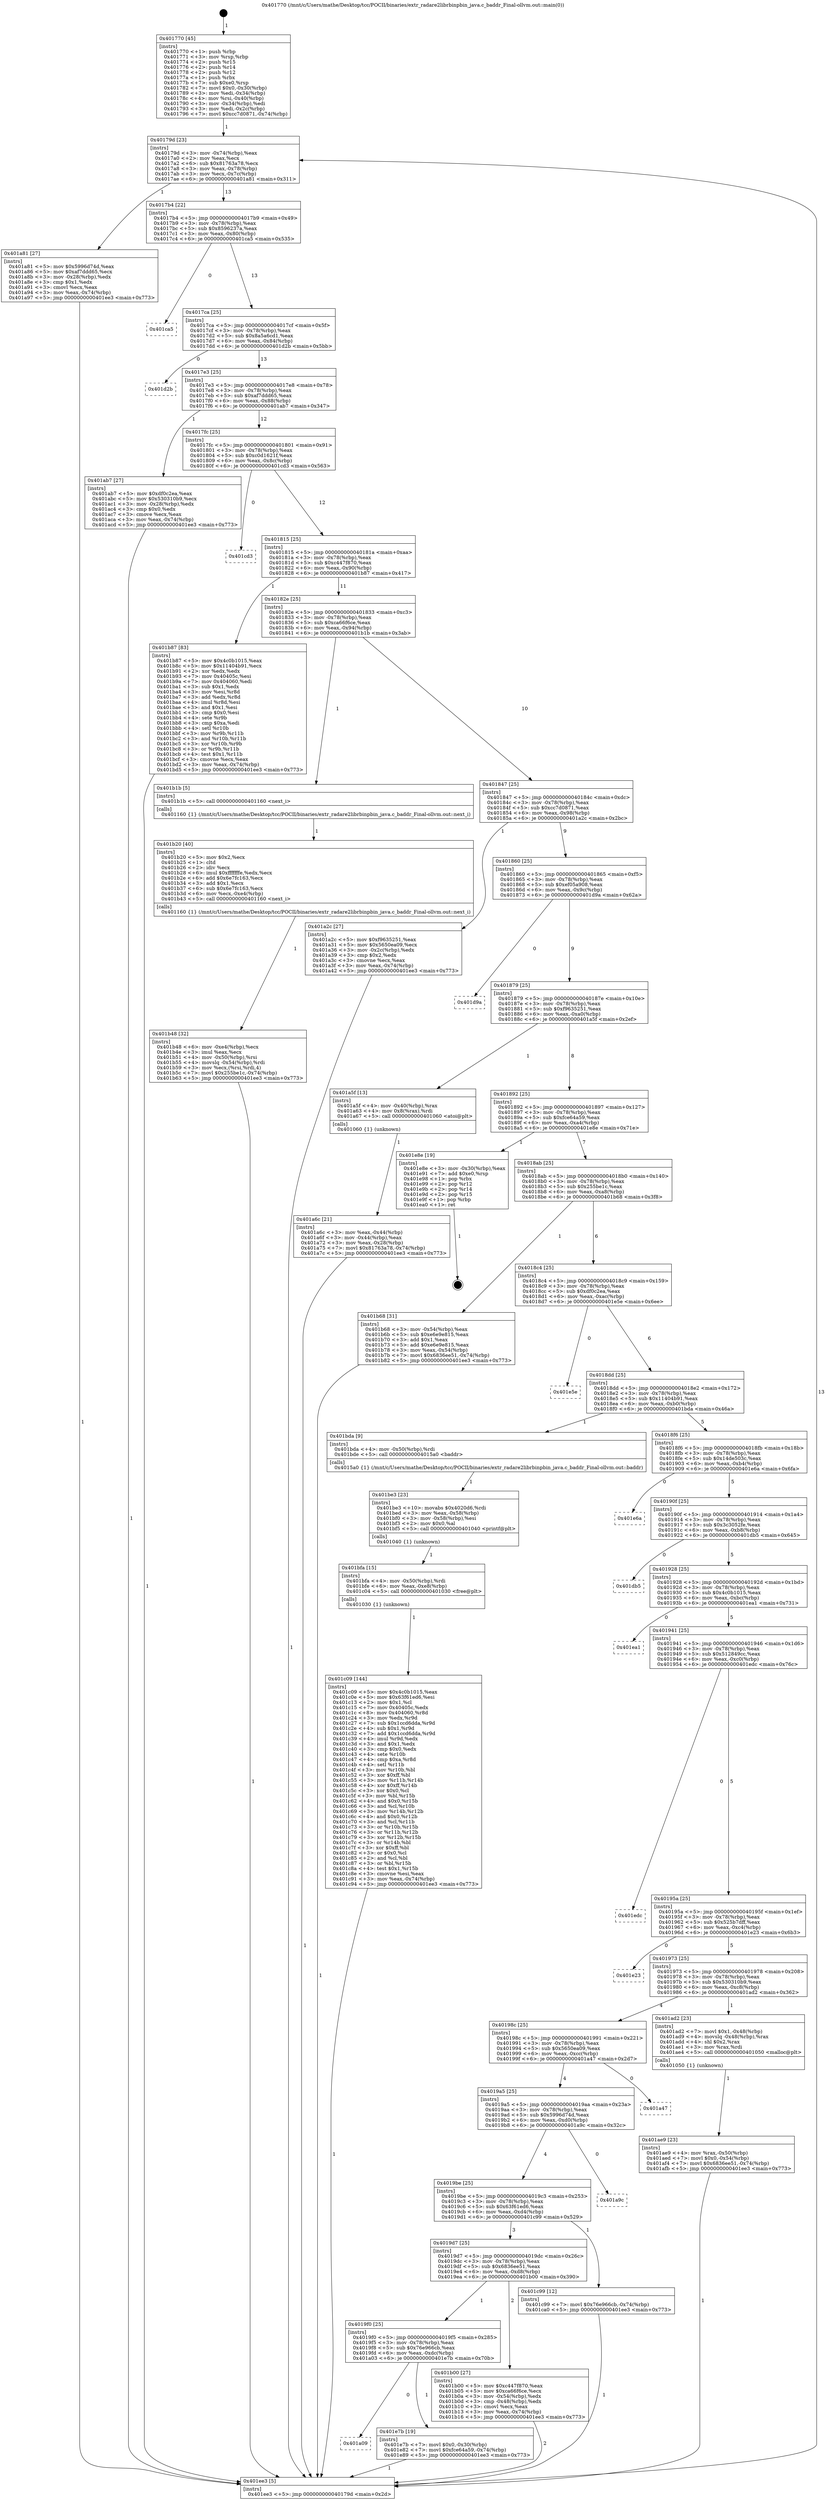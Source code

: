 digraph "0x401770" {
  label = "0x401770 (/mnt/c/Users/mathe/Desktop/tcc/POCII/binaries/extr_radare2librbinpbin_java.c_baddr_Final-ollvm.out::main(0))"
  labelloc = "t"
  node[shape=record]

  Entry [label="",width=0.3,height=0.3,shape=circle,fillcolor=black,style=filled]
  "0x40179d" [label="{
     0x40179d [23]\l
     | [instrs]\l
     &nbsp;&nbsp;0x40179d \<+3\>: mov -0x74(%rbp),%eax\l
     &nbsp;&nbsp;0x4017a0 \<+2\>: mov %eax,%ecx\l
     &nbsp;&nbsp;0x4017a2 \<+6\>: sub $0x81763a78,%ecx\l
     &nbsp;&nbsp;0x4017a8 \<+3\>: mov %eax,-0x78(%rbp)\l
     &nbsp;&nbsp;0x4017ab \<+3\>: mov %ecx,-0x7c(%rbp)\l
     &nbsp;&nbsp;0x4017ae \<+6\>: je 0000000000401a81 \<main+0x311\>\l
  }"]
  "0x401a81" [label="{
     0x401a81 [27]\l
     | [instrs]\l
     &nbsp;&nbsp;0x401a81 \<+5\>: mov $0x5996d74d,%eax\l
     &nbsp;&nbsp;0x401a86 \<+5\>: mov $0xaf7ddd65,%ecx\l
     &nbsp;&nbsp;0x401a8b \<+3\>: mov -0x28(%rbp),%edx\l
     &nbsp;&nbsp;0x401a8e \<+3\>: cmp $0x1,%edx\l
     &nbsp;&nbsp;0x401a91 \<+3\>: cmovl %ecx,%eax\l
     &nbsp;&nbsp;0x401a94 \<+3\>: mov %eax,-0x74(%rbp)\l
     &nbsp;&nbsp;0x401a97 \<+5\>: jmp 0000000000401ee3 \<main+0x773\>\l
  }"]
  "0x4017b4" [label="{
     0x4017b4 [22]\l
     | [instrs]\l
     &nbsp;&nbsp;0x4017b4 \<+5\>: jmp 00000000004017b9 \<main+0x49\>\l
     &nbsp;&nbsp;0x4017b9 \<+3\>: mov -0x78(%rbp),%eax\l
     &nbsp;&nbsp;0x4017bc \<+5\>: sub $0x8596237a,%eax\l
     &nbsp;&nbsp;0x4017c1 \<+3\>: mov %eax,-0x80(%rbp)\l
     &nbsp;&nbsp;0x4017c4 \<+6\>: je 0000000000401ca5 \<main+0x535\>\l
  }"]
  Exit [label="",width=0.3,height=0.3,shape=circle,fillcolor=black,style=filled,peripheries=2]
  "0x401ca5" [label="{
     0x401ca5\l
  }", style=dashed]
  "0x4017ca" [label="{
     0x4017ca [25]\l
     | [instrs]\l
     &nbsp;&nbsp;0x4017ca \<+5\>: jmp 00000000004017cf \<main+0x5f\>\l
     &nbsp;&nbsp;0x4017cf \<+3\>: mov -0x78(%rbp),%eax\l
     &nbsp;&nbsp;0x4017d2 \<+5\>: sub $0x8a5a6cd1,%eax\l
     &nbsp;&nbsp;0x4017d7 \<+6\>: mov %eax,-0x84(%rbp)\l
     &nbsp;&nbsp;0x4017dd \<+6\>: je 0000000000401d2b \<main+0x5bb\>\l
  }"]
  "0x401a09" [label="{
     0x401a09\l
  }", style=dashed]
  "0x401d2b" [label="{
     0x401d2b\l
  }", style=dashed]
  "0x4017e3" [label="{
     0x4017e3 [25]\l
     | [instrs]\l
     &nbsp;&nbsp;0x4017e3 \<+5\>: jmp 00000000004017e8 \<main+0x78\>\l
     &nbsp;&nbsp;0x4017e8 \<+3\>: mov -0x78(%rbp),%eax\l
     &nbsp;&nbsp;0x4017eb \<+5\>: sub $0xaf7ddd65,%eax\l
     &nbsp;&nbsp;0x4017f0 \<+6\>: mov %eax,-0x88(%rbp)\l
     &nbsp;&nbsp;0x4017f6 \<+6\>: je 0000000000401ab7 \<main+0x347\>\l
  }"]
  "0x401e7b" [label="{
     0x401e7b [19]\l
     | [instrs]\l
     &nbsp;&nbsp;0x401e7b \<+7\>: movl $0x0,-0x30(%rbp)\l
     &nbsp;&nbsp;0x401e82 \<+7\>: movl $0xfce64a59,-0x74(%rbp)\l
     &nbsp;&nbsp;0x401e89 \<+5\>: jmp 0000000000401ee3 \<main+0x773\>\l
  }"]
  "0x401ab7" [label="{
     0x401ab7 [27]\l
     | [instrs]\l
     &nbsp;&nbsp;0x401ab7 \<+5\>: mov $0xdf0c2ea,%eax\l
     &nbsp;&nbsp;0x401abc \<+5\>: mov $0x530310b9,%ecx\l
     &nbsp;&nbsp;0x401ac1 \<+3\>: mov -0x28(%rbp),%edx\l
     &nbsp;&nbsp;0x401ac4 \<+3\>: cmp $0x0,%edx\l
     &nbsp;&nbsp;0x401ac7 \<+3\>: cmove %ecx,%eax\l
     &nbsp;&nbsp;0x401aca \<+3\>: mov %eax,-0x74(%rbp)\l
     &nbsp;&nbsp;0x401acd \<+5\>: jmp 0000000000401ee3 \<main+0x773\>\l
  }"]
  "0x4017fc" [label="{
     0x4017fc [25]\l
     | [instrs]\l
     &nbsp;&nbsp;0x4017fc \<+5\>: jmp 0000000000401801 \<main+0x91\>\l
     &nbsp;&nbsp;0x401801 \<+3\>: mov -0x78(%rbp),%eax\l
     &nbsp;&nbsp;0x401804 \<+5\>: sub $0xc0d1621f,%eax\l
     &nbsp;&nbsp;0x401809 \<+6\>: mov %eax,-0x8c(%rbp)\l
     &nbsp;&nbsp;0x40180f \<+6\>: je 0000000000401cd3 \<main+0x563\>\l
  }"]
  "0x401c09" [label="{
     0x401c09 [144]\l
     | [instrs]\l
     &nbsp;&nbsp;0x401c09 \<+5\>: mov $0x4c0b1015,%eax\l
     &nbsp;&nbsp;0x401c0e \<+5\>: mov $0x63f61ed6,%esi\l
     &nbsp;&nbsp;0x401c13 \<+2\>: mov $0x1,%cl\l
     &nbsp;&nbsp;0x401c15 \<+7\>: mov 0x40405c,%edx\l
     &nbsp;&nbsp;0x401c1c \<+8\>: mov 0x404060,%r8d\l
     &nbsp;&nbsp;0x401c24 \<+3\>: mov %edx,%r9d\l
     &nbsp;&nbsp;0x401c27 \<+7\>: sub $0x1ccd6dda,%r9d\l
     &nbsp;&nbsp;0x401c2e \<+4\>: sub $0x1,%r9d\l
     &nbsp;&nbsp;0x401c32 \<+7\>: add $0x1ccd6dda,%r9d\l
     &nbsp;&nbsp;0x401c39 \<+4\>: imul %r9d,%edx\l
     &nbsp;&nbsp;0x401c3d \<+3\>: and $0x1,%edx\l
     &nbsp;&nbsp;0x401c40 \<+3\>: cmp $0x0,%edx\l
     &nbsp;&nbsp;0x401c43 \<+4\>: sete %r10b\l
     &nbsp;&nbsp;0x401c47 \<+4\>: cmp $0xa,%r8d\l
     &nbsp;&nbsp;0x401c4b \<+4\>: setl %r11b\l
     &nbsp;&nbsp;0x401c4f \<+3\>: mov %r10b,%bl\l
     &nbsp;&nbsp;0x401c52 \<+3\>: xor $0xff,%bl\l
     &nbsp;&nbsp;0x401c55 \<+3\>: mov %r11b,%r14b\l
     &nbsp;&nbsp;0x401c58 \<+4\>: xor $0xff,%r14b\l
     &nbsp;&nbsp;0x401c5c \<+3\>: xor $0x0,%cl\l
     &nbsp;&nbsp;0x401c5f \<+3\>: mov %bl,%r15b\l
     &nbsp;&nbsp;0x401c62 \<+4\>: and $0x0,%r15b\l
     &nbsp;&nbsp;0x401c66 \<+3\>: and %cl,%r10b\l
     &nbsp;&nbsp;0x401c69 \<+3\>: mov %r14b,%r12b\l
     &nbsp;&nbsp;0x401c6c \<+4\>: and $0x0,%r12b\l
     &nbsp;&nbsp;0x401c70 \<+3\>: and %cl,%r11b\l
     &nbsp;&nbsp;0x401c73 \<+3\>: or %r10b,%r15b\l
     &nbsp;&nbsp;0x401c76 \<+3\>: or %r11b,%r12b\l
     &nbsp;&nbsp;0x401c79 \<+3\>: xor %r12b,%r15b\l
     &nbsp;&nbsp;0x401c7c \<+3\>: or %r14b,%bl\l
     &nbsp;&nbsp;0x401c7f \<+3\>: xor $0xff,%bl\l
     &nbsp;&nbsp;0x401c82 \<+3\>: or $0x0,%cl\l
     &nbsp;&nbsp;0x401c85 \<+2\>: and %cl,%bl\l
     &nbsp;&nbsp;0x401c87 \<+3\>: or %bl,%r15b\l
     &nbsp;&nbsp;0x401c8a \<+4\>: test $0x1,%r15b\l
     &nbsp;&nbsp;0x401c8e \<+3\>: cmovne %esi,%eax\l
     &nbsp;&nbsp;0x401c91 \<+3\>: mov %eax,-0x74(%rbp)\l
     &nbsp;&nbsp;0x401c94 \<+5\>: jmp 0000000000401ee3 \<main+0x773\>\l
  }"]
  "0x401cd3" [label="{
     0x401cd3\l
  }", style=dashed]
  "0x401815" [label="{
     0x401815 [25]\l
     | [instrs]\l
     &nbsp;&nbsp;0x401815 \<+5\>: jmp 000000000040181a \<main+0xaa\>\l
     &nbsp;&nbsp;0x40181a \<+3\>: mov -0x78(%rbp),%eax\l
     &nbsp;&nbsp;0x40181d \<+5\>: sub $0xc447f870,%eax\l
     &nbsp;&nbsp;0x401822 \<+6\>: mov %eax,-0x90(%rbp)\l
     &nbsp;&nbsp;0x401828 \<+6\>: je 0000000000401b87 \<main+0x417\>\l
  }"]
  "0x401bfa" [label="{
     0x401bfa [15]\l
     | [instrs]\l
     &nbsp;&nbsp;0x401bfa \<+4\>: mov -0x50(%rbp),%rdi\l
     &nbsp;&nbsp;0x401bfe \<+6\>: mov %eax,-0xe8(%rbp)\l
     &nbsp;&nbsp;0x401c04 \<+5\>: call 0000000000401030 \<free@plt\>\l
     | [calls]\l
     &nbsp;&nbsp;0x401030 \{1\} (unknown)\l
  }"]
  "0x401b87" [label="{
     0x401b87 [83]\l
     | [instrs]\l
     &nbsp;&nbsp;0x401b87 \<+5\>: mov $0x4c0b1015,%eax\l
     &nbsp;&nbsp;0x401b8c \<+5\>: mov $0x11404b91,%ecx\l
     &nbsp;&nbsp;0x401b91 \<+2\>: xor %edx,%edx\l
     &nbsp;&nbsp;0x401b93 \<+7\>: mov 0x40405c,%esi\l
     &nbsp;&nbsp;0x401b9a \<+7\>: mov 0x404060,%edi\l
     &nbsp;&nbsp;0x401ba1 \<+3\>: sub $0x1,%edx\l
     &nbsp;&nbsp;0x401ba4 \<+3\>: mov %esi,%r8d\l
     &nbsp;&nbsp;0x401ba7 \<+3\>: add %edx,%r8d\l
     &nbsp;&nbsp;0x401baa \<+4\>: imul %r8d,%esi\l
     &nbsp;&nbsp;0x401bae \<+3\>: and $0x1,%esi\l
     &nbsp;&nbsp;0x401bb1 \<+3\>: cmp $0x0,%esi\l
     &nbsp;&nbsp;0x401bb4 \<+4\>: sete %r9b\l
     &nbsp;&nbsp;0x401bb8 \<+3\>: cmp $0xa,%edi\l
     &nbsp;&nbsp;0x401bbb \<+4\>: setl %r10b\l
     &nbsp;&nbsp;0x401bbf \<+3\>: mov %r9b,%r11b\l
     &nbsp;&nbsp;0x401bc2 \<+3\>: and %r10b,%r11b\l
     &nbsp;&nbsp;0x401bc5 \<+3\>: xor %r10b,%r9b\l
     &nbsp;&nbsp;0x401bc8 \<+3\>: or %r9b,%r11b\l
     &nbsp;&nbsp;0x401bcb \<+4\>: test $0x1,%r11b\l
     &nbsp;&nbsp;0x401bcf \<+3\>: cmovne %ecx,%eax\l
     &nbsp;&nbsp;0x401bd2 \<+3\>: mov %eax,-0x74(%rbp)\l
     &nbsp;&nbsp;0x401bd5 \<+5\>: jmp 0000000000401ee3 \<main+0x773\>\l
  }"]
  "0x40182e" [label="{
     0x40182e [25]\l
     | [instrs]\l
     &nbsp;&nbsp;0x40182e \<+5\>: jmp 0000000000401833 \<main+0xc3\>\l
     &nbsp;&nbsp;0x401833 \<+3\>: mov -0x78(%rbp),%eax\l
     &nbsp;&nbsp;0x401836 \<+5\>: sub $0xca66f6ce,%eax\l
     &nbsp;&nbsp;0x40183b \<+6\>: mov %eax,-0x94(%rbp)\l
     &nbsp;&nbsp;0x401841 \<+6\>: je 0000000000401b1b \<main+0x3ab\>\l
  }"]
  "0x401be3" [label="{
     0x401be3 [23]\l
     | [instrs]\l
     &nbsp;&nbsp;0x401be3 \<+10\>: movabs $0x4020d6,%rdi\l
     &nbsp;&nbsp;0x401bed \<+3\>: mov %eax,-0x58(%rbp)\l
     &nbsp;&nbsp;0x401bf0 \<+3\>: mov -0x58(%rbp),%esi\l
     &nbsp;&nbsp;0x401bf3 \<+2\>: mov $0x0,%al\l
     &nbsp;&nbsp;0x401bf5 \<+5\>: call 0000000000401040 \<printf@plt\>\l
     | [calls]\l
     &nbsp;&nbsp;0x401040 \{1\} (unknown)\l
  }"]
  "0x401b1b" [label="{
     0x401b1b [5]\l
     | [instrs]\l
     &nbsp;&nbsp;0x401b1b \<+5\>: call 0000000000401160 \<next_i\>\l
     | [calls]\l
     &nbsp;&nbsp;0x401160 \{1\} (/mnt/c/Users/mathe/Desktop/tcc/POCII/binaries/extr_radare2librbinpbin_java.c_baddr_Final-ollvm.out::next_i)\l
  }"]
  "0x401847" [label="{
     0x401847 [25]\l
     | [instrs]\l
     &nbsp;&nbsp;0x401847 \<+5\>: jmp 000000000040184c \<main+0xdc\>\l
     &nbsp;&nbsp;0x40184c \<+3\>: mov -0x78(%rbp),%eax\l
     &nbsp;&nbsp;0x40184f \<+5\>: sub $0xcc7d0871,%eax\l
     &nbsp;&nbsp;0x401854 \<+6\>: mov %eax,-0x98(%rbp)\l
     &nbsp;&nbsp;0x40185a \<+6\>: je 0000000000401a2c \<main+0x2bc\>\l
  }"]
  "0x401b48" [label="{
     0x401b48 [32]\l
     | [instrs]\l
     &nbsp;&nbsp;0x401b48 \<+6\>: mov -0xe4(%rbp),%ecx\l
     &nbsp;&nbsp;0x401b4e \<+3\>: imul %eax,%ecx\l
     &nbsp;&nbsp;0x401b51 \<+4\>: mov -0x50(%rbp),%rsi\l
     &nbsp;&nbsp;0x401b55 \<+4\>: movslq -0x54(%rbp),%rdi\l
     &nbsp;&nbsp;0x401b59 \<+3\>: mov %ecx,(%rsi,%rdi,4)\l
     &nbsp;&nbsp;0x401b5c \<+7\>: movl $0x255be1c,-0x74(%rbp)\l
     &nbsp;&nbsp;0x401b63 \<+5\>: jmp 0000000000401ee3 \<main+0x773\>\l
  }"]
  "0x401a2c" [label="{
     0x401a2c [27]\l
     | [instrs]\l
     &nbsp;&nbsp;0x401a2c \<+5\>: mov $0xf9635251,%eax\l
     &nbsp;&nbsp;0x401a31 \<+5\>: mov $0x5650ea09,%ecx\l
     &nbsp;&nbsp;0x401a36 \<+3\>: mov -0x2c(%rbp),%edx\l
     &nbsp;&nbsp;0x401a39 \<+3\>: cmp $0x2,%edx\l
     &nbsp;&nbsp;0x401a3c \<+3\>: cmovne %ecx,%eax\l
     &nbsp;&nbsp;0x401a3f \<+3\>: mov %eax,-0x74(%rbp)\l
     &nbsp;&nbsp;0x401a42 \<+5\>: jmp 0000000000401ee3 \<main+0x773\>\l
  }"]
  "0x401860" [label="{
     0x401860 [25]\l
     | [instrs]\l
     &nbsp;&nbsp;0x401860 \<+5\>: jmp 0000000000401865 \<main+0xf5\>\l
     &nbsp;&nbsp;0x401865 \<+3\>: mov -0x78(%rbp),%eax\l
     &nbsp;&nbsp;0x401868 \<+5\>: sub $0xef05a908,%eax\l
     &nbsp;&nbsp;0x40186d \<+6\>: mov %eax,-0x9c(%rbp)\l
     &nbsp;&nbsp;0x401873 \<+6\>: je 0000000000401d9a \<main+0x62a\>\l
  }"]
  "0x401ee3" [label="{
     0x401ee3 [5]\l
     | [instrs]\l
     &nbsp;&nbsp;0x401ee3 \<+5\>: jmp 000000000040179d \<main+0x2d\>\l
  }"]
  "0x401770" [label="{
     0x401770 [45]\l
     | [instrs]\l
     &nbsp;&nbsp;0x401770 \<+1\>: push %rbp\l
     &nbsp;&nbsp;0x401771 \<+3\>: mov %rsp,%rbp\l
     &nbsp;&nbsp;0x401774 \<+2\>: push %r15\l
     &nbsp;&nbsp;0x401776 \<+2\>: push %r14\l
     &nbsp;&nbsp;0x401778 \<+2\>: push %r12\l
     &nbsp;&nbsp;0x40177a \<+1\>: push %rbx\l
     &nbsp;&nbsp;0x40177b \<+7\>: sub $0xe0,%rsp\l
     &nbsp;&nbsp;0x401782 \<+7\>: movl $0x0,-0x30(%rbp)\l
     &nbsp;&nbsp;0x401789 \<+3\>: mov %edi,-0x34(%rbp)\l
     &nbsp;&nbsp;0x40178c \<+4\>: mov %rsi,-0x40(%rbp)\l
     &nbsp;&nbsp;0x401790 \<+3\>: mov -0x34(%rbp),%edi\l
     &nbsp;&nbsp;0x401793 \<+3\>: mov %edi,-0x2c(%rbp)\l
     &nbsp;&nbsp;0x401796 \<+7\>: movl $0xcc7d0871,-0x74(%rbp)\l
  }"]
  "0x401b20" [label="{
     0x401b20 [40]\l
     | [instrs]\l
     &nbsp;&nbsp;0x401b20 \<+5\>: mov $0x2,%ecx\l
     &nbsp;&nbsp;0x401b25 \<+1\>: cltd\l
     &nbsp;&nbsp;0x401b26 \<+2\>: idiv %ecx\l
     &nbsp;&nbsp;0x401b28 \<+6\>: imul $0xfffffffe,%edx,%ecx\l
     &nbsp;&nbsp;0x401b2e \<+6\>: add $0x6e7fc163,%ecx\l
     &nbsp;&nbsp;0x401b34 \<+3\>: add $0x1,%ecx\l
     &nbsp;&nbsp;0x401b37 \<+6\>: sub $0x6e7fc163,%ecx\l
     &nbsp;&nbsp;0x401b3d \<+6\>: mov %ecx,-0xe4(%rbp)\l
     &nbsp;&nbsp;0x401b43 \<+5\>: call 0000000000401160 \<next_i\>\l
     | [calls]\l
     &nbsp;&nbsp;0x401160 \{1\} (/mnt/c/Users/mathe/Desktop/tcc/POCII/binaries/extr_radare2librbinpbin_java.c_baddr_Final-ollvm.out::next_i)\l
  }"]
  "0x401d9a" [label="{
     0x401d9a\l
  }", style=dashed]
  "0x401879" [label="{
     0x401879 [25]\l
     | [instrs]\l
     &nbsp;&nbsp;0x401879 \<+5\>: jmp 000000000040187e \<main+0x10e\>\l
     &nbsp;&nbsp;0x40187e \<+3\>: mov -0x78(%rbp),%eax\l
     &nbsp;&nbsp;0x401881 \<+5\>: sub $0xf9635251,%eax\l
     &nbsp;&nbsp;0x401886 \<+6\>: mov %eax,-0xa0(%rbp)\l
     &nbsp;&nbsp;0x40188c \<+6\>: je 0000000000401a5f \<main+0x2ef\>\l
  }"]
  "0x4019f0" [label="{
     0x4019f0 [25]\l
     | [instrs]\l
     &nbsp;&nbsp;0x4019f0 \<+5\>: jmp 00000000004019f5 \<main+0x285\>\l
     &nbsp;&nbsp;0x4019f5 \<+3\>: mov -0x78(%rbp),%eax\l
     &nbsp;&nbsp;0x4019f8 \<+5\>: sub $0x76e966cb,%eax\l
     &nbsp;&nbsp;0x4019fd \<+6\>: mov %eax,-0xdc(%rbp)\l
     &nbsp;&nbsp;0x401a03 \<+6\>: je 0000000000401e7b \<main+0x70b\>\l
  }"]
  "0x401a5f" [label="{
     0x401a5f [13]\l
     | [instrs]\l
     &nbsp;&nbsp;0x401a5f \<+4\>: mov -0x40(%rbp),%rax\l
     &nbsp;&nbsp;0x401a63 \<+4\>: mov 0x8(%rax),%rdi\l
     &nbsp;&nbsp;0x401a67 \<+5\>: call 0000000000401060 \<atoi@plt\>\l
     | [calls]\l
     &nbsp;&nbsp;0x401060 \{1\} (unknown)\l
  }"]
  "0x401892" [label="{
     0x401892 [25]\l
     | [instrs]\l
     &nbsp;&nbsp;0x401892 \<+5\>: jmp 0000000000401897 \<main+0x127\>\l
     &nbsp;&nbsp;0x401897 \<+3\>: mov -0x78(%rbp),%eax\l
     &nbsp;&nbsp;0x40189a \<+5\>: sub $0xfce64a59,%eax\l
     &nbsp;&nbsp;0x40189f \<+6\>: mov %eax,-0xa4(%rbp)\l
     &nbsp;&nbsp;0x4018a5 \<+6\>: je 0000000000401e8e \<main+0x71e\>\l
  }"]
  "0x401a6c" [label="{
     0x401a6c [21]\l
     | [instrs]\l
     &nbsp;&nbsp;0x401a6c \<+3\>: mov %eax,-0x44(%rbp)\l
     &nbsp;&nbsp;0x401a6f \<+3\>: mov -0x44(%rbp),%eax\l
     &nbsp;&nbsp;0x401a72 \<+3\>: mov %eax,-0x28(%rbp)\l
     &nbsp;&nbsp;0x401a75 \<+7\>: movl $0x81763a78,-0x74(%rbp)\l
     &nbsp;&nbsp;0x401a7c \<+5\>: jmp 0000000000401ee3 \<main+0x773\>\l
  }"]
  "0x401b00" [label="{
     0x401b00 [27]\l
     | [instrs]\l
     &nbsp;&nbsp;0x401b00 \<+5\>: mov $0xc447f870,%eax\l
     &nbsp;&nbsp;0x401b05 \<+5\>: mov $0xca66f6ce,%ecx\l
     &nbsp;&nbsp;0x401b0a \<+3\>: mov -0x54(%rbp),%edx\l
     &nbsp;&nbsp;0x401b0d \<+3\>: cmp -0x48(%rbp),%edx\l
     &nbsp;&nbsp;0x401b10 \<+3\>: cmovl %ecx,%eax\l
     &nbsp;&nbsp;0x401b13 \<+3\>: mov %eax,-0x74(%rbp)\l
     &nbsp;&nbsp;0x401b16 \<+5\>: jmp 0000000000401ee3 \<main+0x773\>\l
  }"]
  "0x401e8e" [label="{
     0x401e8e [19]\l
     | [instrs]\l
     &nbsp;&nbsp;0x401e8e \<+3\>: mov -0x30(%rbp),%eax\l
     &nbsp;&nbsp;0x401e91 \<+7\>: add $0xe0,%rsp\l
     &nbsp;&nbsp;0x401e98 \<+1\>: pop %rbx\l
     &nbsp;&nbsp;0x401e99 \<+2\>: pop %r12\l
     &nbsp;&nbsp;0x401e9b \<+2\>: pop %r14\l
     &nbsp;&nbsp;0x401e9d \<+2\>: pop %r15\l
     &nbsp;&nbsp;0x401e9f \<+1\>: pop %rbp\l
     &nbsp;&nbsp;0x401ea0 \<+1\>: ret\l
  }"]
  "0x4018ab" [label="{
     0x4018ab [25]\l
     | [instrs]\l
     &nbsp;&nbsp;0x4018ab \<+5\>: jmp 00000000004018b0 \<main+0x140\>\l
     &nbsp;&nbsp;0x4018b0 \<+3\>: mov -0x78(%rbp),%eax\l
     &nbsp;&nbsp;0x4018b3 \<+5\>: sub $0x255be1c,%eax\l
     &nbsp;&nbsp;0x4018b8 \<+6\>: mov %eax,-0xa8(%rbp)\l
     &nbsp;&nbsp;0x4018be \<+6\>: je 0000000000401b68 \<main+0x3f8\>\l
  }"]
  "0x4019d7" [label="{
     0x4019d7 [25]\l
     | [instrs]\l
     &nbsp;&nbsp;0x4019d7 \<+5\>: jmp 00000000004019dc \<main+0x26c\>\l
     &nbsp;&nbsp;0x4019dc \<+3\>: mov -0x78(%rbp),%eax\l
     &nbsp;&nbsp;0x4019df \<+5\>: sub $0x6836ee51,%eax\l
     &nbsp;&nbsp;0x4019e4 \<+6\>: mov %eax,-0xd8(%rbp)\l
     &nbsp;&nbsp;0x4019ea \<+6\>: je 0000000000401b00 \<main+0x390\>\l
  }"]
  "0x401b68" [label="{
     0x401b68 [31]\l
     | [instrs]\l
     &nbsp;&nbsp;0x401b68 \<+3\>: mov -0x54(%rbp),%eax\l
     &nbsp;&nbsp;0x401b6b \<+5\>: sub $0xe6e9e815,%eax\l
     &nbsp;&nbsp;0x401b70 \<+3\>: add $0x1,%eax\l
     &nbsp;&nbsp;0x401b73 \<+5\>: add $0xe6e9e815,%eax\l
     &nbsp;&nbsp;0x401b78 \<+3\>: mov %eax,-0x54(%rbp)\l
     &nbsp;&nbsp;0x401b7b \<+7\>: movl $0x6836ee51,-0x74(%rbp)\l
     &nbsp;&nbsp;0x401b82 \<+5\>: jmp 0000000000401ee3 \<main+0x773\>\l
  }"]
  "0x4018c4" [label="{
     0x4018c4 [25]\l
     | [instrs]\l
     &nbsp;&nbsp;0x4018c4 \<+5\>: jmp 00000000004018c9 \<main+0x159\>\l
     &nbsp;&nbsp;0x4018c9 \<+3\>: mov -0x78(%rbp),%eax\l
     &nbsp;&nbsp;0x4018cc \<+5\>: sub $0xdf0c2ea,%eax\l
     &nbsp;&nbsp;0x4018d1 \<+6\>: mov %eax,-0xac(%rbp)\l
     &nbsp;&nbsp;0x4018d7 \<+6\>: je 0000000000401e5e \<main+0x6ee\>\l
  }"]
  "0x401c99" [label="{
     0x401c99 [12]\l
     | [instrs]\l
     &nbsp;&nbsp;0x401c99 \<+7\>: movl $0x76e966cb,-0x74(%rbp)\l
     &nbsp;&nbsp;0x401ca0 \<+5\>: jmp 0000000000401ee3 \<main+0x773\>\l
  }"]
  "0x401e5e" [label="{
     0x401e5e\l
  }", style=dashed]
  "0x4018dd" [label="{
     0x4018dd [25]\l
     | [instrs]\l
     &nbsp;&nbsp;0x4018dd \<+5\>: jmp 00000000004018e2 \<main+0x172\>\l
     &nbsp;&nbsp;0x4018e2 \<+3\>: mov -0x78(%rbp),%eax\l
     &nbsp;&nbsp;0x4018e5 \<+5\>: sub $0x11404b91,%eax\l
     &nbsp;&nbsp;0x4018ea \<+6\>: mov %eax,-0xb0(%rbp)\l
     &nbsp;&nbsp;0x4018f0 \<+6\>: je 0000000000401bda \<main+0x46a\>\l
  }"]
  "0x4019be" [label="{
     0x4019be [25]\l
     | [instrs]\l
     &nbsp;&nbsp;0x4019be \<+5\>: jmp 00000000004019c3 \<main+0x253\>\l
     &nbsp;&nbsp;0x4019c3 \<+3\>: mov -0x78(%rbp),%eax\l
     &nbsp;&nbsp;0x4019c6 \<+5\>: sub $0x63f61ed6,%eax\l
     &nbsp;&nbsp;0x4019cb \<+6\>: mov %eax,-0xd4(%rbp)\l
     &nbsp;&nbsp;0x4019d1 \<+6\>: je 0000000000401c99 \<main+0x529\>\l
  }"]
  "0x401bda" [label="{
     0x401bda [9]\l
     | [instrs]\l
     &nbsp;&nbsp;0x401bda \<+4\>: mov -0x50(%rbp),%rdi\l
     &nbsp;&nbsp;0x401bde \<+5\>: call 00000000004015a0 \<baddr\>\l
     | [calls]\l
     &nbsp;&nbsp;0x4015a0 \{1\} (/mnt/c/Users/mathe/Desktop/tcc/POCII/binaries/extr_radare2librbinpbin_java.c_baddr_Final-ollvm.out::baddr)\l
  }"]
  "0x4018f6" [label="{
     0x4018f6 [25]\l
     | [instrs]\l
     &nbsp;&nbsp;0x4018f6 \<+5\>: jmp 00000000004018fb \<main+0x18b\>\l
     &nbsp;&nbsp;0x4018fb \<+3\>: mov -0x78(%rbp),%eax\l
     &nbsp;&nbsp;0x4018fe \<+5\>: sub $0x14de503c,%eax\l
     &nbsp;&nbsp;0x401903 \<+6\>: mov %eax,-0xb4(%rbp)\l
     &nbsp;&nbsp;0x401909 \<+6\>: je 0000000000401e6a \<main+0x6fa\>\l
  }"]
  "0x401a9c" [label="{
     0x401a9c\l
  }", style=dashed]
  "0x401e6a" [label="{
     0x401e6a\l
  }", style=dashed]
  "0x40190f" [label="{
     0x40190f [25]\l
     | [instrs]\l
     &nbsp;&nbsp;0x40190f \<+5\>: jmp 0000000000401914 \<main+0x1a4\>\l
     &nbsp;&nbsp;0x401914 \<+3\>: mov -0x78(%rbp),%eax\l
     &nbsp;&nbsp;0x401917 \<+5\>: sub $0x3c3052fe,%eax\l
     &nbsp;&nbsp;0x40191c \<+6\>: mov %eax,-0xb8(%rbp)\l
     &nbsp;&nbsp;0x401922 \<+6\>: je 0000000000401db5 \<main+0x645\>\l
  }"]
  "0x4019a5" [label="{
     0x4019a5 [25]\l
     | [instrs]\l
     &nbsp;&nbsp;0x4019a5 \<+5\>: jmp 00000000004019aa \<main+0x23a\>\l
     &nbsp;&nbsp;0x4019aa \<+3\>: mov -0x78(%rbp),%eax\l
     &nbsp;&nbsp;0x4019ad \<+5\>: sub $0x5996d74d,%eax\l
     &nbsp;&nbsp;0x4019b2 \<+6\>: mov %eax,-0xd0(%rbp)\l
     &nbsp;&nbsp;0x4019b8 \<+6\>: je 0000000000401a9c \<main+0x32c\>\l
  }"]
  "0x401db5" [label="{
     0x401db5\l
  }", style=dashed]
  "0x401928" [label="{
     0x401928 [25]\l
     | [instrs]\l
     &nbsp;&nbsp;0x401928 \<+5\>: jmp 000000000040192d \<main+0x1bd\>\l
     &nbsp;&nbsp;0x40192d \<+3\>: mov -0x78(%rbp),%eax\l
     &nbsp;&nbsp;0x401930 \<+5\>: sub $0x4c0b1015,%eax\l
     &nbsp;&nbsp;0x401935 \<+6\>: mov %eax,-0xbc(%rbp)\l
     &nbsp;&nbsp;0x40193b \<+6\>: je 0000000000401ea1 \<main+0x731\>\l
  }"]
  "0x401a47" [label="{
     0x401a47\l
  }", style=dashed]
  "0x401ea1" [label="{
     0x401ea1\l
  }", style=dashed]
  "0x401941" [label="{
     0x401941 [25]\l
     | [instrs]\l
     &nbsp;&nbsp;0x401941 \<+5\>: jmp 0000000000401946 \<main+0x1d6\>\l
     &nbsp;&nbsp;0x401946 \<+3\>: mov -0x78(%rbp),%eax\l
     &nbsp;&nbsp;0x401949 \<+5\>: sub $0x512849cc,%eax\l
     &nbsp;&nbsp;0x40194e \<+6\>: mov %eax,-0xc0(%rbp)\l
     &nbsp;&nbsp;0x401954 \<+6\>: je 0000000000401edc \<main+0x76c\>\l
  }"]
  "0x401ae9" [label="{
     0x401ae9 [23]\l
     | [instrs]\l
     &nbsp;&nbsp;0x401ae9 \<+4\>: mov %rax,-0x50(%rbp)\l
     &nbsp;&nbsp;0x401aed \<+7\>: movl $0x0,-0x54(%rbp)\l
     &nbsp;&nbsp;0x401af4 \<+7\>: movl $0x6836ee51,-0x74(%rbp)\l
     &nbsp;&nbsp;0x401afb \<+5\>: jmp 0000000000401ee3 \<main+0x773\>\l
  }"]
  "0x401edc" [label="{
     0x401edc\l
  }", style=dashed]
  "0x40195a" [label="{
     0x40195a [25]\l
     | [instrs]\l
     &nbsp;&nbsp;0x40195a \<+5\>: jmp 000000000040195f \<main+0x1ef\>\l
     &nbsp;&nbsp;0x40195f \<+3\>: mov -0x78(%rbp),%eax\l
     &nbsp;&nbsp;0x401962 \<+5\>: sub $0x525b7dff,%eax\l
     &nbsp;&nbsp;0x401967 \<+6\>: mov %eax,-0xc4(%rbp)\l
     &nbsp;&nbsp;0x40196d \<+6\>: je 0000000000401e23 \<main+0x6b3\>\l
  }"]
  "0x40198c" [label="{
     0x40198c [25]\l
     | [instrs]\l
     &nbsp;&nbsp;0x40198c \<+5\>: jmp 0000000000401991 \<main+0x221\>\l
     &nbsp;&nbsp;0x401991 \<+3\>: mov -0x78(%rbp),%eax\l
     &nbsp;&nbsp;0x401994 \<+5\>: sub $0x5650ea09,%eax\l
     &nbsp;&nbsp;0x401999 \<+6\>: mov %eax,-0xcc(%rbp)\l
     &nbsp;&nbsp;0x40199f \<+6\>: je 0000000000401a47 \<main+0x2d7\>\l
  }"]
  "0x401e23" [label="{
     0x401e23\l
  }", style=dashed]
  "0x401973" [label="{
     0x401973 [25]\l
     | [instrs]\l
     &nbsp;&nbsp;0x401973 \<+5\>: jmp 0000000000401978 \<main+0x208\>\l
     &nbsp;&nbsp;0x401978 \<+3\>: mov -0x78(%rbp),%eax\l
     &nbsp;&nbsp;0x40197b \<+5\>: sub $0x530310b9,%eax\l
     &nbsp;&nbsp;0x401980 \<+6\>: mov %eax,-0xc8(%rbp)\l
     &nbsp;&nbsp;0x401986 \<+6\>: je 0000000000401ad2 \<main+0x362\>\l
  }"]
  "0x401ad2" [label="{
     0x401ad2 [23]\l
     | [instrs]\l
     &nbsp;&nbsp;0x401ad2 \<+7\>: movl $0x1,-0x48(%rbp)\l
     &nbsp;&nbsp;0x401ad9 \<+4\>: movslq -0x48(%rbp),%rax\l
     &nbsp;&nbsp;0x401add \<+4\>: shl $0x2,%rax\l
     &nbsp;&nbsp;0x401ae1 \<+3\>: mov %rax,%rdi\l
     &nbsp;&nbsp;0x401ae4 \<+5\>: call 0000000000401050 \<malloc@plt\>\l
     | [calls]\l
     &nbsp;&nbsp;0x401050 \{1\} (unknown)\l
  }"]
  Entry -> "0x401770" [label=" 1"]
  "0x40179d" -> "0x401a81" [label=" 1"]
  "0x40179d" -> "0x4017b4" [label=" 13"]
  "0x401e8e" -> Exit [label=" 1"]
  "0x4017b4" -> "0x401ca5" [label=" 0"]
  "0x4017b4" -> "0x4017ca" [label=" 13"]
  "0x401e7b" -> "0x401ee3" [label=" 1"]
  "0x4017ca" -> "0x401d2b" [label=" 0"]
  "0x4017ca" -> "0x4017e3" [label=" 13"]
  "0x4019f0" -> "0x401a09" [label=" 0"]
  "0x4017e3" -> "0x401ab7" [label=" 1"]
  "0x4017e3" -> "0x4017fc" [label=" 12"]
  "0x4019f0" -> "0x401e7b" [label=" 1"]
  "0x4017fc" -> "0x401cd3" [label=" 0"]
  "0x4017fc" -> "0x401815" [label=" 12"]
  "0x401c99" -> "0x401ee3" [label=" 1"]
  "0x401815" -> "0x401b87" [label=" 1"]
  "0x401815" -> "0x40182e" [label=" 11"]
  "0x401c09" -> "0x401ee3" [label=" 1"]
  "0x40182e" -> "0x401b1b" [label=" 1"]
  "0x40182e" -> "0x401847" [label=" 10"]
  "0x401bfa" -> "0x401c09" [label=" 1"]
  "0x401847" -> "0x401a2c" [label=" 1"]
  "0x401847" -> "0x401860" [label=" 9"]
  "0x401a2c" -> "0x401ee3" [label=" 1"]
  "0x401770" -> "0x40179d" [label=" 1"]
  "0x401ee3" -> "0x40179d" [label=" 13"]
  "0x401be3" -> "0x401bfa" [label=" 1"]
  "0x401860" -> "0x401d9a" [label=" 0"]
  "0x401860" -> "0x401879" [label=" 9"]
  "0x401bda" -> "0x401be3" [label=" 1"]
  "0x401879" -> "0x401a5f" [label=" 1"]
  "0x401879" -> "0x401892" [label=" 8"]
  "0x401a5f" -> "0x401a6c" [label=" 1"]
  "0x401a6c" -> "0x401ee3" [label=" 1"]
  "0x401a81" -> "0x401ee3" [label=" 1"]
  "0x401ab7" -> "0x401ee3" [label=" 1"]
  "0x401b87" -> "0x401ee3" [label=" 1"]
  "0x401892" -> "0x401e8e" [label=" 1"]
  "0x401892" -> "0x4018ab" [label=" 7"]
  "0x401b68" -> "0x401ee3" [label=" 1"]
  "0x4018ab" -> "0x401b68" [label=" 1"]
  "0x4018ab" -> "0x4018c4" [label=" 6"]
  "0x401b20" -> "0x401b48" [label=" 1"]
  "0x4018c4" -> "0x401e5e" [label=" 0"]
  "0x4018c4" -> "0x4018dd" [label=" 6"]
  "0x401b1b" -> "0x401b20" [label=" 1"]
  "0x4018dd" -> "0x401bda" [label=" 1"]
  "0x4018dd" -> "0x4018f6" [label=" 5"]
  "0x4019d7" -> "0x4019f0" [label=" 1"]
  "0x4018f6" -> "0x401e6a" [label=" 0"]
  "0x4018f6" -> "0x40190f" [label=" 5"]
  "0x4019d7" -> "0x401b00" [label=" 2"]
  "0x40190f" -> "0x401db5" [label=" 0"]
  "0x40190f" -> "0x401928" [label=" 5"]
  "0x4019be" -> "0x4019d7" [label=" 3"]
  "0x401928" -> "0x401ea1" [label=" 0"]
  "0x401928" -> "0x401941" [label=" 5"]
  "0x4019be" -> "0x401c99" [label=" 1"]
  "0x401941" -> "0x401edc" [label=" 0"]
  "0x401941" -> "0x40195a" [label=" 5"]
  "0x4019a5" -> "0x4019be" [label=" 4"]
  "0x40195a" -> "0x401e23" [label=" 0"]
  "0x40195a" -> "0x401973" [label=" 5"]
  "0x4019a5" -> "0x401a9c" [label=" 0"]
  "0x401973" -> "0x401ad2" [label=" 1"]
  "0x401973" -> "0x40198c" [label=" 4"]
  "0x401ad2" -> "0x401ae9" [label=" 1"]
  "0x401ae9" -> "0x401ee3" [label=" 1"]
  "0x401b00" -> "0x401ee3" [label=" 2"]
  "0x40198c" -> "0x401a47" [label=" 0"]
  "0x40198c" -> "0x4019a5" [label=" 4"]
  "0x401b48" -> "0x401ee3" [label=" 1"]
}
